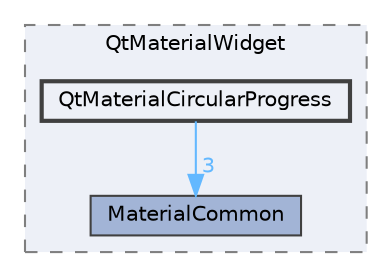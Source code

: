 digraph "QtMaterialCircularProgress"
{
 // LATEX_PDF_SIZE
  bgcolor="transparent";
  edge [fontname=Helvetica,fontsize=10,labelfontname=Helvetica,labelfontsize=10];
  node [fontname=Helvetica,fontsize=10,shape=box,height=0.2,width=0.4];
  compound=true
  subgraph clusterdir_b95b73a9da1c57040a996fcdd774df29 {
    graph [ bgcolor="#edf0f7", pencolor="grey50", label="QtMaterialWidget", fontname=Helvetica,fontsize=10 style="filled,dashed", URL="dir_b95b73a9da1c57040a996fcdd774df29.html",tooltip=""]
  dir_71049d8f42613f939131e1ce53e0d1fd [label="MaterialCommon", fillcolor="#a2b4d6", color="grey25", style="filled", URL="dir_71049d8f42613f939131e1ce53e0d1fd.html",tooltip=""];
  dir_296cb34831788d3f1cbf74d3b13e56cf [label="QtMaterialCircularProgress", fillcolor="#edf0f7", color="grey25", style="filled,bold", URL="dir_296cb34831788d3f1cbf74d3b13e56cf.html",tooltip=""];
  }
  dir_296cb34831788d3f1cbf74d3b13e56cf->dir_71049d8f42613f939131e1ce53e0d1fd [headlabel="3", labeldistance=1.5 headhref="dir_000297_000202.html" href="dir_000297_000202.html" color="steelblue1" fontcolor="steelblue1"];
}
